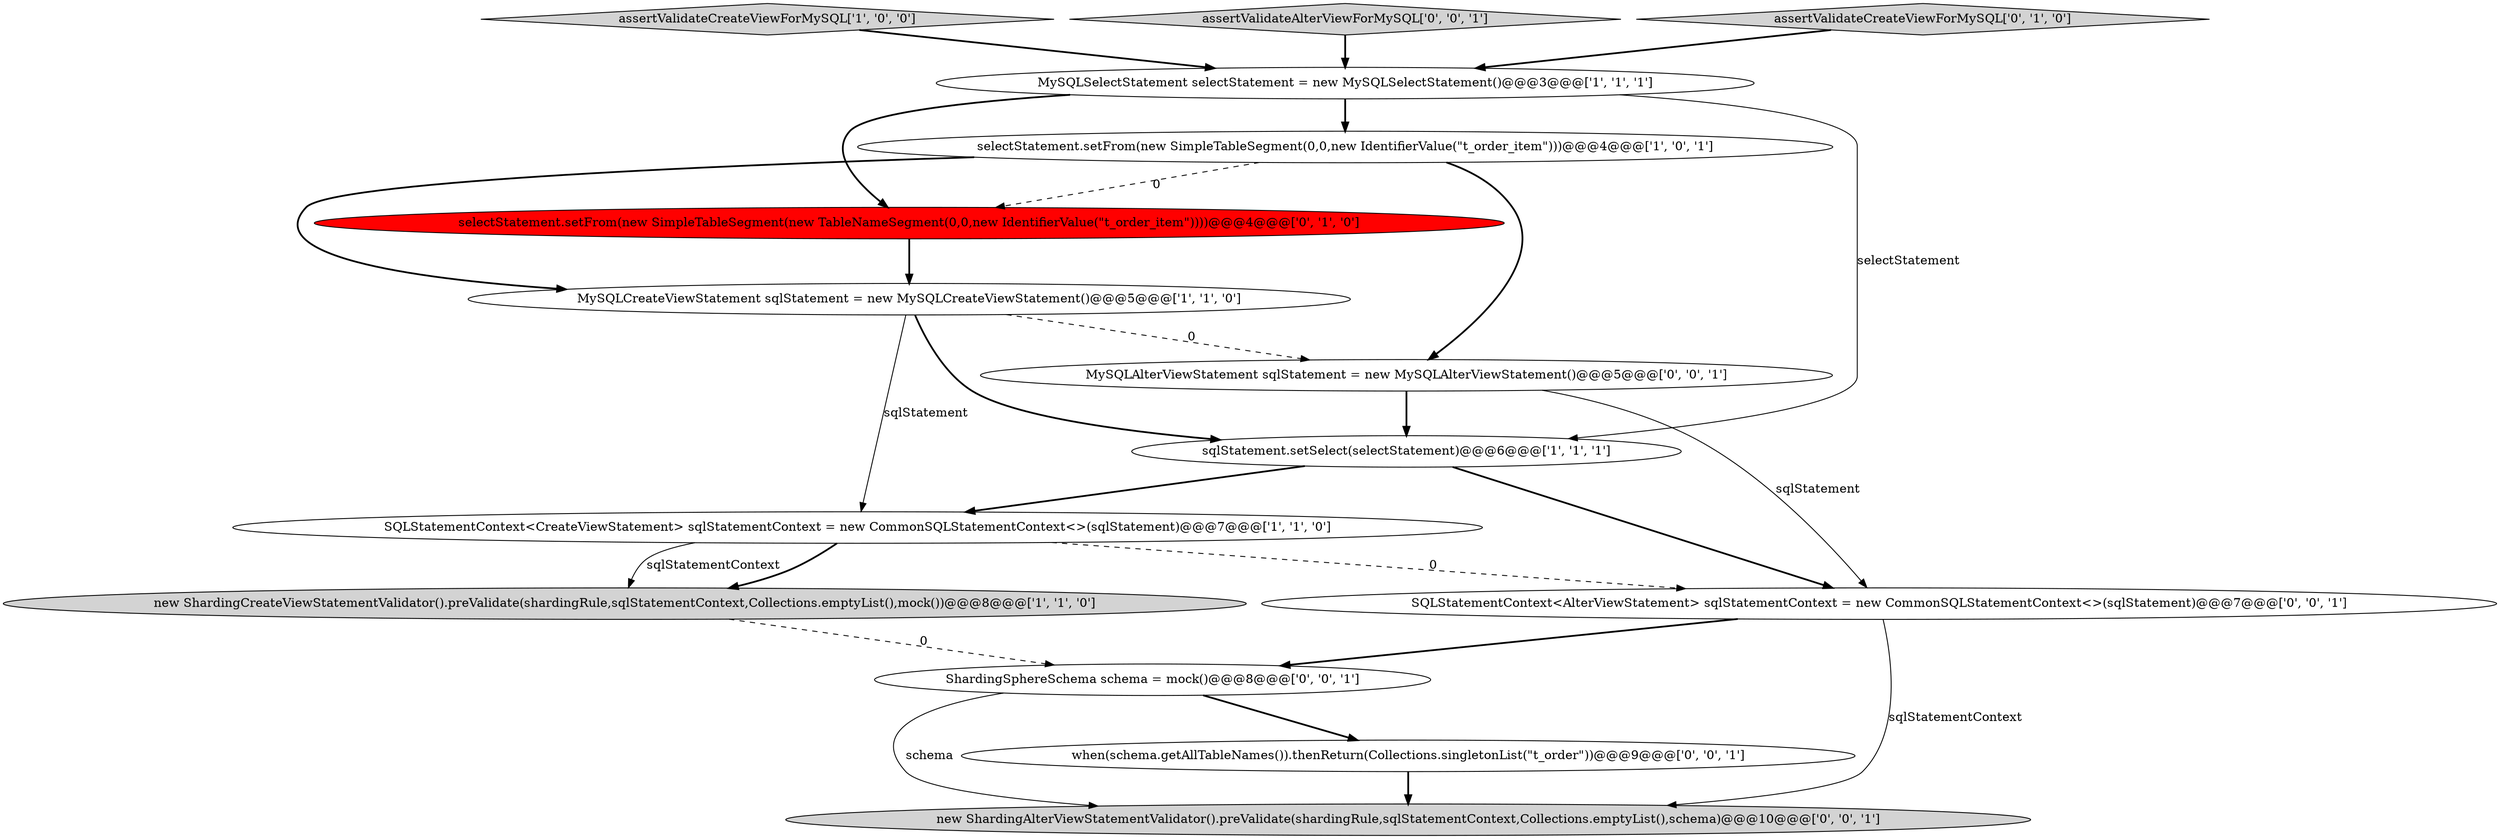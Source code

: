 digraph {
8 [style = filled, label = "selectStatement.setFrom(new SimpleTableSegment(new TableNameSegment(0,0,new IdentifierValue(\"t_order_item\"))))@@@4@@@['0', '1', '0']", fillcolor = red, shape = ellipse image = "AAA1AAABBB2BBB"];
5 [style = filled, label = "assertValidateCreateViewForMySQL['1', '0', '0']", fillcolor = lightgray, shape = diamond image = "AAA0AAABBB1BBB"];
13 [style = filled, label = "ShardingSphereSchema schema = mock()@@@8@@@['0', '0', '1']", fillcolor = white, shape = ellipse image = "AAA0AAABBB3BBB"];
0 [style = filled, label = "SQLStatementContext<CreateViewStatement> sqlStatementContext = new CommonSQLStatementContext<>(sqlStatement)@@@7@@@['1', '1', '0']", fillcolor = white, shape = ellipse image = "AAA0AAABBB1BBB"];
14 [style = filled, label = "assertValidateAlterViewForMySQL['0', '0', '1']", fillcolor = lightgray, shape = diamond image = "AAA0AAABBB3BBB"];
3 [style = filled, label = "sqlStatement.setSelect(selectStatement)@@@6@@@['1', '1', '1']", fillcolor = white, shape = ellipse image = "AAA0AAABBB1BBB"];
1 [style = filled, label = "new ShardingCreateViewStatementValidator().preValidate(shardingRule,sqlStatementContext,Collections.emptyList(),mock())@@@8@@@['1', '1', '0']", fillcolor = lightgray, shape = ellipse image = "AAA0AAABBB1BBB"];
9 [style = filled, label = "MySQLAlterViewStatement sqlStatement = new MySQLAlterViewStatement()@@@5@@@['0', '0', '1']", fillcolor = white, shape = ellipse image = "AAA0AAABBB3BBB"];
11 [style = filled, label = "when(schema.getAllTableNames()).thenReturn(Collections.singletonList(\"t_order\"))@@@9@@@['0', '0', '1']", fillcolor = white, shape = ellipse image = "AAA0AAABBB3BBB"];
2 [style = filled, label = "MySQLCreateViewStatement sqlStatement = new MySQLCreateViewStatement()@@@5@@@['1', '1', '0']", fillcolor = white, shape = ellipse image = "AAA0AAABBB1BBB"];
10 [style = filled, label = "SQLStatementContext<AlterViewStatement> sqlStatementContext = new CommonSQLStatementContext<>(sqlStatement)@@@7@@@['0', '0', '1']", fillcolor = white, shape = ellipse image = "AAA0AAABBB3BBB"];
12 [style = filled, label = "new ShardingAlterViewStatementValidator().preValidate(shardingRule,sqlStatementContext,Collections.emptyList(),schema)@@@10@@@['0', '0', '1']", fillcolor = lightgray, shape = ellipse image = "AAA0AAABBB3BBB"];
4 [style = filled, label = "selectStatement.setFrom(new SimpleTableSegment(0,0,new IdentifierValue(\"t_order_item\")))@@@4@@@['1', '0', '1']", fillcolor = white, shape = ellipse image = "AAA0AAABBB1BBB"];
6 [style = filled, label = "MySQLSelectStatement selectStatement = new MySQLSelectStatement()@@@3@@@['1', '1', '1']", fillcolor = white, shape = ellipse image = "AAA0AAABBB1BBB"];
7 [style = filled, label = "assertValidateCreateViewForMySQL['0', '1', '0']", fillcolor = lightgray, shape = diamond image = "AAA0AAABBB2BBB"];
4->9 [style = bold, label=""];
9->10 [style = solid, label="sqlStatement"];
6->3 [style = solid, label="selectStatement"];
2->3 [style = bold, label=""];
13->12 [style = solid, label="schema"];
11->12 [style = bold, label=""];
4->2 [style = bold, label=""];
13->11 [style = bold, label=""];
0->10 [style = dashed, label="0"];
3->0 [style = bold, label=""];
1->13 [style = dashed, label="0"];
3->10 [style = bold, label=""];
6->4 [style = bold, label=""];
2->0 [style = solid, label="sqlStatement"];
5->6 [style = bold, label=""];
8->2 [style = bold, label=""];
10->13 [style = bold, label=""];
2->9 [style = dashed, label="0"];
0->1 [style = bold, label=""];
6->8 [style = bold, label=""];
7->6 [style = bold, label=""];
4->8 [style = dashed, label="0"];
9->3 [style = bold, label=""];
0->1 [style = solid, label="sqlStatementContext"];
14->6 [style = bold, label=""];
10->12 [style = solid, label="sqlStatementContext"];
}
